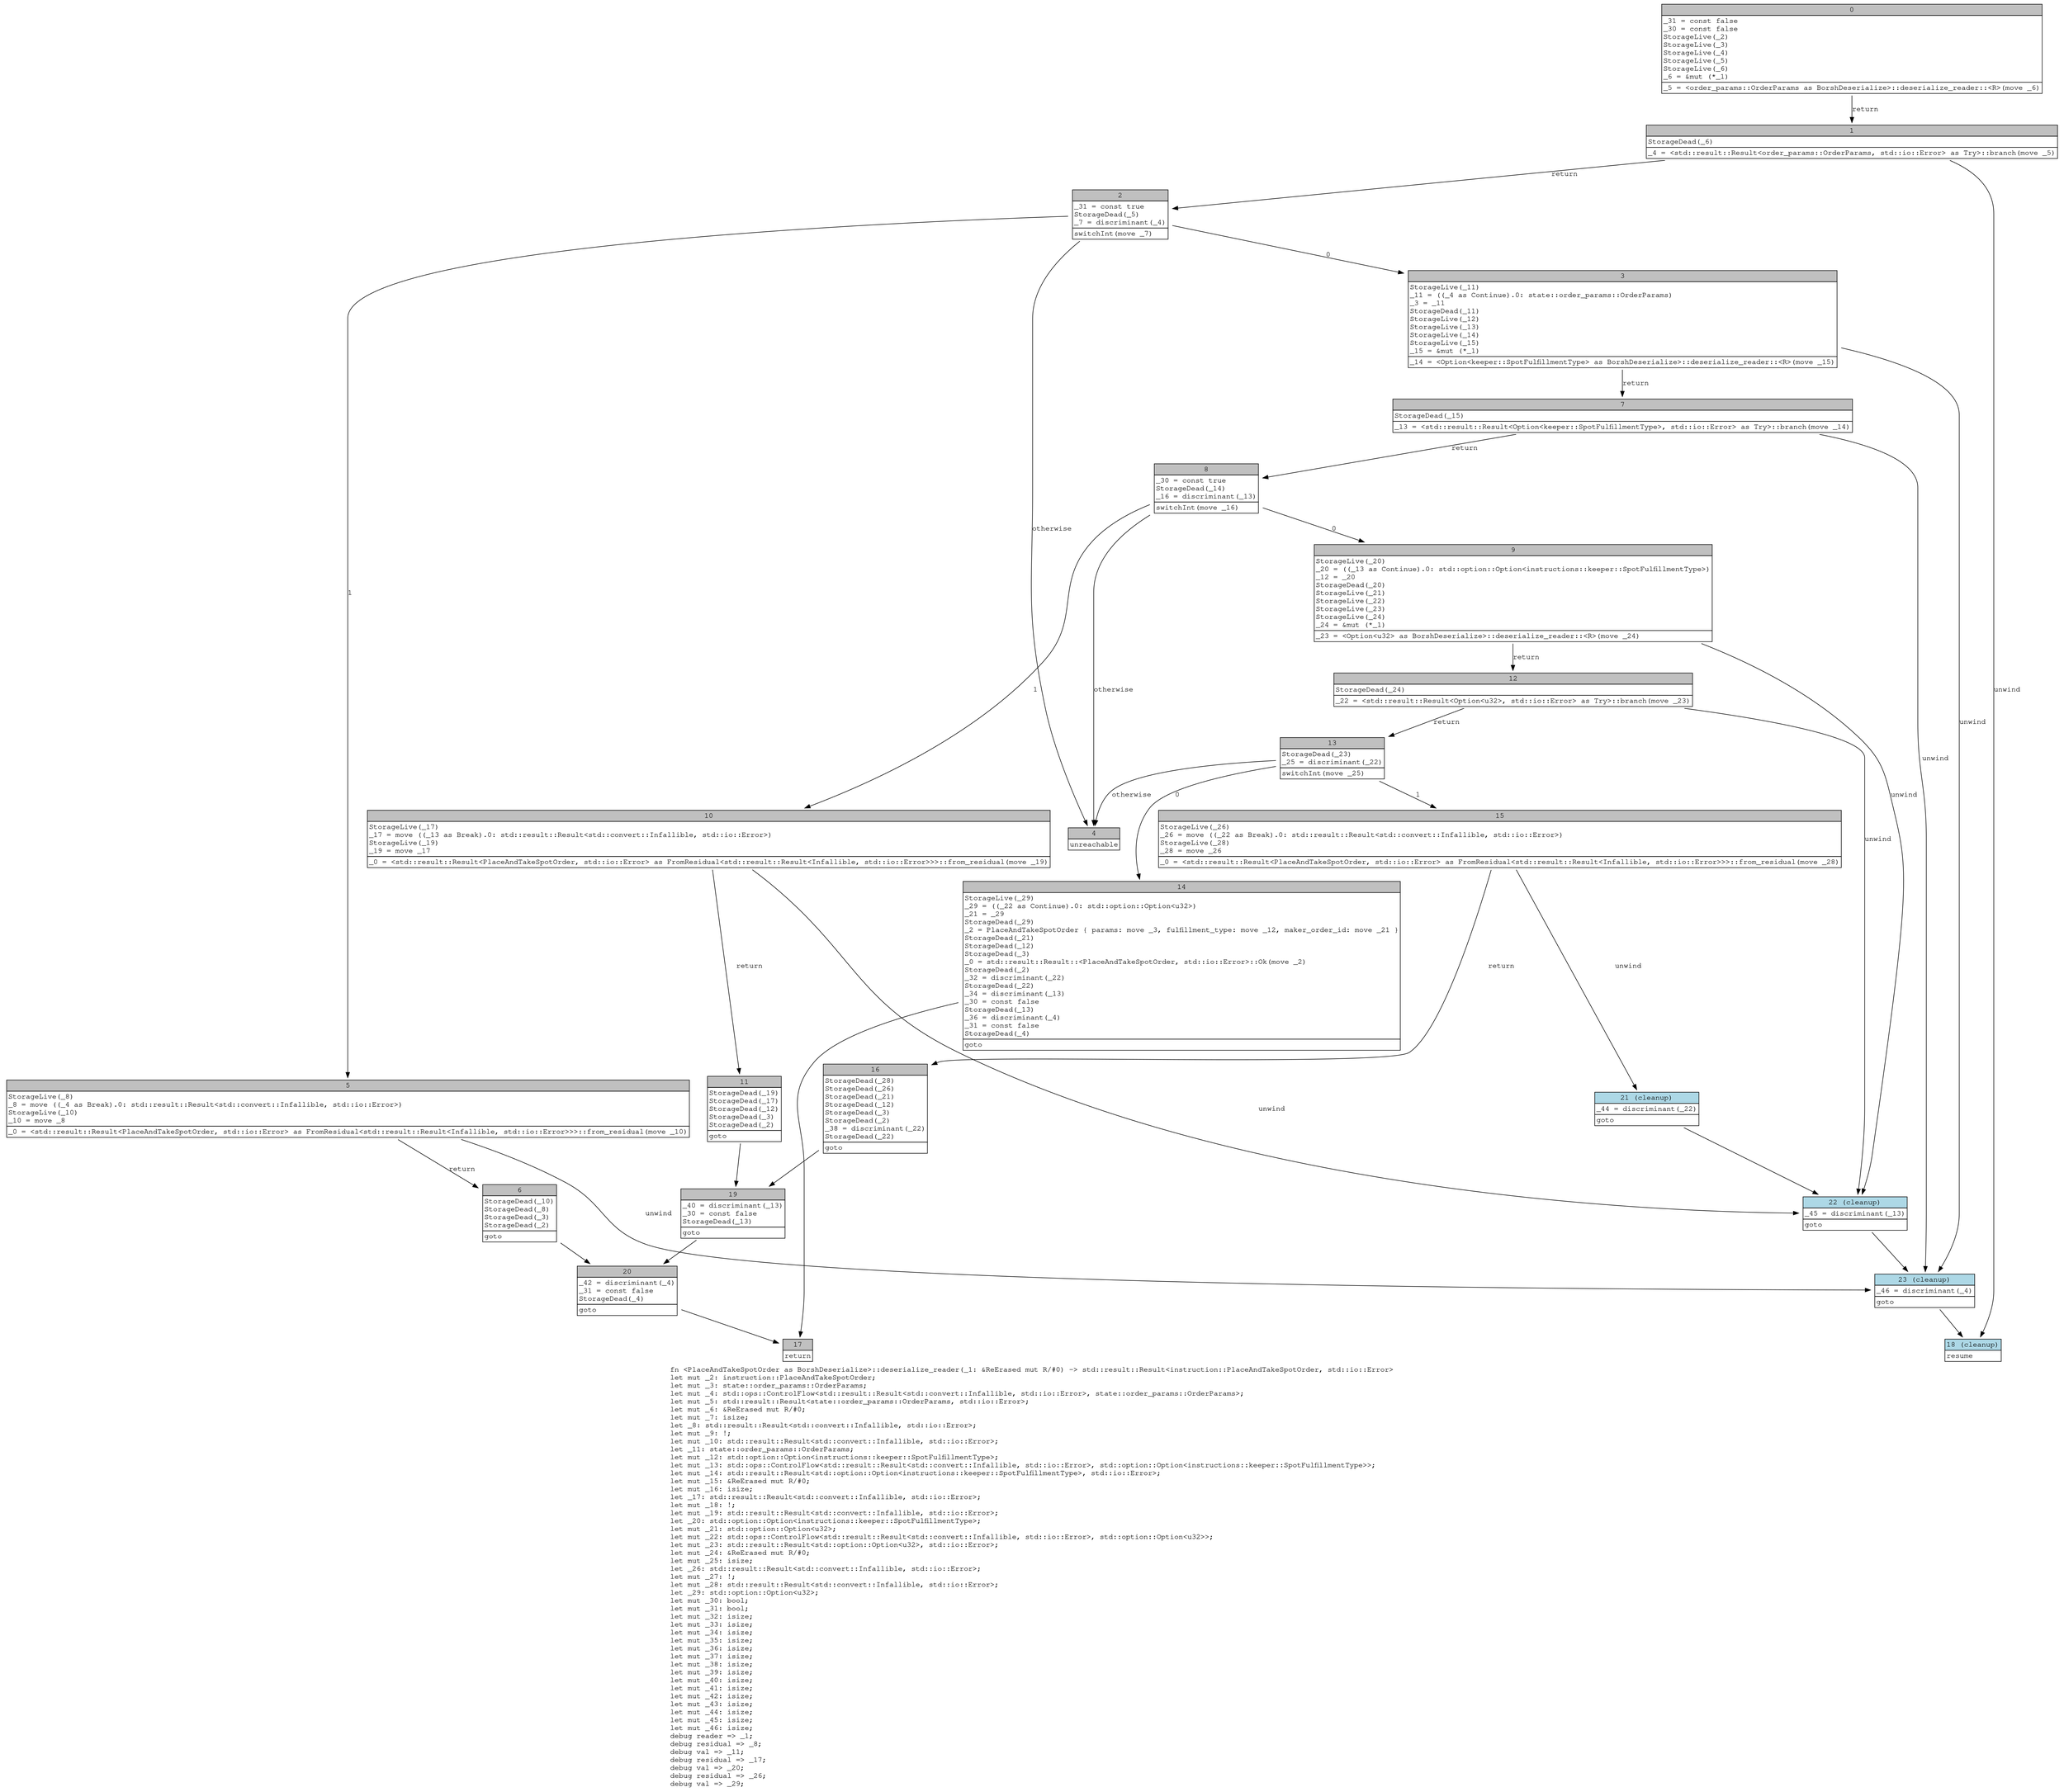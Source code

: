 digraph Mir_0_23136 {
    graph [fontname="Courier, monospace"];
    node [fontname="Courier, monospace"];
    edge [fontname="Courier, monospace"];
    label=<fn &lt;PlaceAndTakeSpotOrder as BorshDeserialize&gt;::deserialize_reader(_1: &amp;ReErased mut R/#0) -&gt; std::result::Result&lt;instruction::PlaceAndTakeSpotOrder, std::io::Error&gt;<br align="left"/>let mut _2: instruction::PlaceAndTakeSpotOrder;<br align="left"/>let mut _3: state::order_params::OrderParams;<br align="left"/>let mut _4: std::ops::ControlFlow&lt;std::result::Result&lt;std::convert::Infallible, std::io::Error&gt;, state::order_params::OrderParams&gt;;<br align="left"/>let mut _5: std::result::Result&lt;state::order_params::OrderParams, std::io::Error&gt;;<br align="left"/>let mut _6: &amp;ReErased mut R/#0;<br align="left"/>let mut _7: isize;<br align="left"/>let _8: std::result::Result&lt;std::convert::Infallible, std::io::Error&gt;;<br align="left"/>let mut _9: !;<br align="left"/>let mut _10: std::result::Result&lt;std::convert::Infallible, std::io::Error&gt;;<br align="left"/>let _11: state::order_params::OrderParams;<br align="left"/>let mut _12: std::option::Option&lt;instructions::keeper::SpotFulfillmentType&gt;;<br align="left"/>let mut _13: std::ops::ControlFlow&lt;std::result::Result&lt;std::convert::Infallible, std::io::Error&gt;, std::option::Option&lt;instructions::keeper::SpotFulfillmentType&gt;&gt;;<br align="left"/>let mut _14: std::result::Result&lt;std::option::Option&lt;instructions::keeper::SpotFulfillmentType&gt;, std::io::Error&gt;;<br align="left"/>let mut _15: &amp;ReErased mut R/#0;<br align="left"/>let mut _16: isize;<br align="left"/>let _17: std::result::Result&lt;std::convert::Infallible, std::io::Error&gt;;<br align="left"/>let mut _18: !;<br align="left"/>let mut _19: std::result::Result&lt;std::convert::Infallible, std::io::Error&gt;;<br align="left"/>let _20: std::option::Option&lt;instructions::keeper::SpotFulfillmentType&gt;;<br align="left"/>let mut _21: std::option::Option&lt;u32&gt;;<br align="left"/>let mut _22: std::ops::ControlFlow&lt;std::result::Result&lt;std::convert::Infallible, std::io::Error&gt;, std::option::Option&lt;u32&gt;&gt;;<br align="left"/>let mut _23: std::result::Result&lt;std::option::Option&lt;u32&gt;, std::io::Error&gt;;<br align="left"/>let mut _24: &amp;ReErased mut R/#0;<br align="left"/>let mut _25: isize;<br align="left"/>let _26: std::result::Result&lt;std::convert::Infallible, std::io::Error&gt;;<br align="left"/>let mut _27: !;<br align="left"/>let mut _28: std::result::Result&lt;std::convert::Infallible, std::io::Error&gt;;<br align="left"/>let _29: std::option::Option&lt;u32&gt;;<br align="left"/>let mut _30: bool;<br align="left"/>let mut _31: bool;<br align="left"/>let mut _32: isize;<br align="left"/>let mut _33: isize;<br align="left"/>let mut _34: isize;<br align="left"/>let mut _35: isize;<br align="left"/>let mut _36: isize;<br align="left"/>let mut _37: isize;<br align="left"/>let mut _38: isize;<br align="left"/>let mut _39: isize;<br align="left"/>let mut _40: isize;<br align="left"/>let mut _41: isize;<br align="left"/>let mut _42: isize;<br align="left"/>let mut _43: isize;<br align="left"/>let mut _44: isize;<br align="left"/>let mut _45: isize;<br align="left"/>let mut _46: isize;<br align="left"/>debug reader =&gt; _1;<br align="left"/>debug residual =&gt; _8;<br align="left"/>debug val =&gt; _11;<br align="left"/>debug residual =&gt; _17;<br align="left"/>debug val =&gt; _20;<br align="left"/>debug residual =&gt; _26;<br align="left"/>debug val =&gt; _29;<br align="left"/>>;
    bb0__0_23136 [shape="none", label=<<table border="0" cellborder="1" cellspacing="0"><tr><td bgcolor="gray" align="center" colspan="1">0</td></tr><tr><td align="left" balign="left">_31 = const false<br/>_30 = const false<br/>StorageLive(_2)<br/>StorageLive(_3)<br/>StorageLive(_4)<br/>StorageLive(_5)<br/>StorageLive(_6)<br/>_6 = &amp;mut (*_1)<br/></td></tr><tr><td align="left">_5 = &lt;order_params::OrderParams as BorshDeserialize&gt;::deserialize_reader::&lt;R&gt;(move _6)</td></tr></table>>];
    bb1__0_23136 [shape="none", label=<<table border="0" cellborder="1" cellspacing="0"><tr><td bgcolor="gray" align="center" colspan="1">1</td></tr><tr><td align="left" balign="left">StorageDead(_6)<br/></td></tr><tr><td align="left">_4 = &lt;std::result::Result&lt;order_params::OrderParams, std::io::Error&gt; as Try&gt;::branch(move _5)</td></tr></table>>];
    bb2__0_23136 [shape="none", label=<<table border="0" cellborder="1" cellspacing="0"><tr><td bgcolor="gray" align="center" colspan="1">2</td></tr><tr><td align="left" balign="left">_31 = const true<br/>StorageDead(_5)<br/>_7 = discriminant(_4)<br/></td></tr><tr><td align="left">switchInt(move _7)</td></tr></table>>];
    bb3__0_23136 [shape="none", label=<<table border="0" cellborder="1" cellspacing="0"><tr><td bgcolor="gray" align="center" colspan="1">3</td></tr><tr><td align="left" balign="left">StorageLive(_11)<br/>_11 = ((_4 as Continue).0: state::order_params::OrderParams)<br/>_3 = _11<br/>StorageDead(_11)<br/>StorageLive(_12)<br/>StorageLive(_13)<br/>StorageLive(_14)<br/>StorageLive(_15)<br/>_15 = &amp;mut (*_1)<br/></td></tr><tr><td align="left">_14 = &lt;Option&lt;keeper::SpotFulfillmentType&gt; as BorshDeserialize&gt;::deserialize_reader::&lt;R&gt;(move _15)</td></tr></table>>];
    bb4__0_23136 [shape="none", label=<<table border="0" cellborder="1" cellspacing="0"><tr><td bgcolor="gray" align="center" colspan="1">4</td></tr><tr><td align="left">unreachable</td></tr></table>>];
    bb5__0_23136 [shape="none", label=<<table border="0" cellborder="1" cellspacing="0"><tr><td bgcolor="gray" align="center" colspan="1">5</td></tr><tr><td align="left" balign="left">StorageLive(_8)<br/>_8 = move ((_4 as Break).0: std::result::Result&lt;std::convert::Infallible, std::io::Error&gt;)<br/>StorageLive(_10)<br/>_10 = move _8<br/></td></tr><tr><td align="left">_0 = &lt;std::result::Result&lt;PlaceAndTakeSpotOrder, std::io::Error&gt; as FromResidual&lt;std::result::Result&lt;Infallible, std::io::Error&gt;&gt;&gt;::from_residual(move _10)</td></tr></table>>];
    bb6__0_23136 [shape="none", label=<<table border="0" cellborder="1" cellspacing="0"><tr><td bgcolor="gray" align="center" colspan="1">6</td></tr><tr><td align="left" balign="left">StorageDead(_10)<br/>StorageDead(_8)<br/>StorageDead(_3)<br/>StorageDead(_2)<br/></td></tr><tr><td align="left">goto</td></tr></table>>];
    bb7__0_23136 [shape="none", label=<<table border="0" cellborder="1" cellspacing="0"><tr><td bgcolor="gray" align="center" colspan="1">7</td></tr><tr><td align="left" balign="left">StorageDead(_15)<br/></td></tr><tr><td align="left">_13 = &lt;std::result::Result&lt;Option&lt;keeper::SpotFulfillmentType&gt;, std::io::Error&gt; as Try&gt;::branch(move _14)</td></tr></table>>];
    bb8__0_23136 [shape="none", label=<<table border="0" cellborder="1" cellspacing="0"><tr><td bgcolor="gray" align="center" colspan="1">8</td></tr><tr><td align="left" balign="left">_30 = const true<br/>StorageDead(_14)<br/>_16 = discriminant(_13)<br/></td></tr><tr><td align="left">switchInt(move _16)</td></tr></table>>];
    bb9__0_23136 [shape="none", label=<<table border="0" cellborder="1" cellspacing="0"><tr><td bgcolor="gray" align="center" colspan="1">9</td></tr><tr><td align="left" balign="left">StorageLive(_20)<br/>_20 = ((_13 as Continue).0: std::option::Option&lt;instructions::keeper::SpotFulfillmentType&gt;)<br/>_12 = _20<br/>StorageDead(_20)<br/>StorageLive(_21)<br/>StorageLive(_22)<br/>StorageLive(_23)<br/>StorageLive(_24)<br/>_24 = &amp;mut (*_1)<br/></td></tr><tr><td align="left">_23 = &lt;Option&lt;u32&gt; as BorshDeserialize&gt;::deserialize_reader::&lt;R&gt;(move _24)</td></tr></table>>];
    bb10__0_23136 [shape="none", label=<<table border="0" cellborder="1" cellspacing="0"><tr><td bgcolor="gray" align="center" colspan="1">10</td></tr><tr><td align="left" balign="left">StorageLive(_17)<br/>_17 = move ((_13 as Break).0: std::result::Result&lt;std::convert::Infallible, std::io::Error&gt;)<br/>StorageLive(_19)<br/>_19 = move _17<br/></td></tr><tr><td align="left">_0 = &lt;std::result::Result&lt;PlaceAndTakeSpotOrder, std::io::Error&gt; as FromResidual&lt;std::result::Result&lt;Infallible, std::io::Error&gt;&gt;&gt;::from_residual(move _19)</td></tr></table>>];
    bb11__0_23136 [shape="none", label=<<table border="0" cellborder="1" cellspacing="0"><tr><td bgcolor="gray" align="center" colspan="1">11</td></tr><tr><td align="left" balign="left">StorageDead(_19)<br/>StorageDead(_17)<br/>StorageDead(_12)<br/>StorageDead(_3)<br/>StorageDead(_2)<br/></td></tr><tr><td align="left">goto</td></tr></table>>];
    bb12__0_23136 [shape="none", label=<<table border="0" cellborder="1" cellspacing="0"><tr><td bgcolor="gray" align="center" colspan="1">12</td></tr><tr><td align="left" balign="left">StorageDead(_24)<br/></td></tr><tr><td align="left">_22 = &lt;std::result::Result&lt;Option&lt;u32&gt;, std::io::Error&gt; as Try&gt;::branch(move _23)</td></tr></table>>];
    bb13__0_23136 [shape="none", label=<<table border="0" cellborder="1" cellspacing="0"><tr><td bgcolor="gray" align="center" colspan="1">13</td></tr><tr><td align="left" balign="left">StorageDead(_23)<br/>_25 = discriminant(_22)<br/></td></tr><tr><td align="left">switchInt(move _25)</td></tr></table>>];
    bb14__0_23136 [shape="none", label=<<table border="0" cellborder="1" cellspacing="0"><tr><td bgcolor="gray" align="center" colspan="1">14</td></tr><tr><td align="left" balign="left">StorageLive(_29)<br/>_29 = ((_22 as Continue).0: std::option::Option&lt;u32&gt;)<br/>_21 = _29<br/>StorageDead(_29)<br/>_2 = PlaceAndTakeSpotOrder { params: move _3, fulfillment_type: move _12, maker_order_id: move _21 }<br/>StorageDead(_21)<br/>StorageDead(_12)<br/>StorageDead(_3)<br/>_0 = std::result::Result::&lt;PlaceAndTakeSpotOrder, std::io::Error&gt;::Ok(move _2)<br/>StorageDead(_2)<br/>_32 = discriminant(_22)<br/>StorageDead(_22)<br/>_34 = discriminant(_13)<br/>_30 = const false<br/>StorageDead(_13)<br/>_36 = discriminant(_4)<br/>_31 = const false<br/>StorageDead(_4)<br/></td></tr><tr><td align="left">goto</td></tr></table>>];
    bb15__0_23136 [shape="none", label=<<table border="0" cellborder="1" cellspacing="0"><tr><td bgcolor="gray" align="center" colspan="1">15</td></tr><tr><td align="left" balign="left">StorageLive(_26)<br/>_26 = move ((_22 as Break).0: std::result::Result&lt;std::convert::Infallible, std::io::Error&gt;)<br/>StorageLive(_28)<br/>_28 = move _26<br/></td></tr><tr><td align="left">_0 = &lt;std::result::Result&lt;PlaceAndTakeSpotOrder, std::io::Error&gt; as FromResidual&lt;std::result::Result&lt;Infallible, std::io::Error&gt;&gt;&gt;::from_residual(move _28)</td></tr></table>>];
    bb16__0_23136 [shape="none", label=<<table border="0" cellborder="1" cellspacing="0"><tr><td bgcolor="gray" align="center" colspan="1">16</td></tr><tr><td align="left" balign="left">StorageDead(_28)<br/>StorageDead(_26)<br/>StorageDead(_21)<br/>StorageDead(_12)<br/>StorageDead(_3)<br/>StorageDead(_2)<br/>_38 = discriminant(_22)<br/>StorageDead(_22)<br/></td></tr><tr><td align="left">goto</td></tr></table>>];
    bb17__0_23136 [shape="none", label=<<table border="0" cellborder="1" cellspacing="0"><tr><td bgcolor="gray" align="center" colspan="1">17</td></tr><tr><td align="left">return</td></tr></table>>];
    bb18__0_23136 [shape="none", label=<<table border="0" cellborder="1" cellspacing="0"><tr><td bgcolor="lightblue" align="center" colspan="1">18 (cleanup)</td></tr><tr><td align="left">resume</td></tr></table>>];
    bb19__0_23136 [shape="none", label=<<table border="0" cellborder="1" cellspacing="0"><tr><td bgcolor="gray" align="center" colspan="1">19</td></tr><tr><td align="left" balign="left">_40 = discriminant(_13)<br/>_30 = const false<br/>StorageDead(_13)<br/></td></tr><tr><td align="left">goto</td></tr></table>>];
    bb20__0_23136 [shape="none", label=<<table border="0" cellborder="1" cellspacing="0"><tr><td bgcolor="gray" align="center" colspan="1">20</td></tr><tr><td align="left" balign="left">_42 = discriminant(_4)<br/>_31 = const false<br/>StorageDead(_4)<br/></td></tr><tr><td align="left">goto</td></tr></table>>];
    bb21__0_23136 [shape="none", label=<<table border="0" cellborder="1" cellspacing="0"><tr><td bgcolor="lightblue" align="center" colspan="1">21 (cleanup)</td></tr><tr><td align="left" balign="left">_44 = discriminant(_22)<br/></td></tr><tr><td align="left">goto</td></tr></table>>];
    bb22__0_23136 [shape="none", label=<<table border="0" cellborder="1" cellspacing="0"><tr><td bgcolor="lightblue" align="center" colspan="1">22 (cleanup)</td></tr><tr><td align="left" balign="left">_45 = discriminant(_13)<br/></td></tr><tr><td align="left">goto</td></tr></table>>];
    bb23__0_23136 [shape="none", label=<<table border="0" cellborder="1" cellspacing="0"><tr><td bgcolor="lightblue" align="center" colspan="1">23 (cleanup)</td></tr><tr><td align="left" balign="left">_46 = discriminant(_4)<br/></td></tr><tr><td align="left">goto</td></tr></table>>];
    bb0__0_23136 -> bb1__0_23136 [label="return"];
    bb1__0_23136 -> bb2__0_23136 [label="return"];
    bb1__0_23136 -> bb18__0_23136 [label="unwind"];
    bb2__0_23136 -> bb3__0_23136 [label="0"];
    bb2__0_23136 -> bb5__0_23136 [label="1"];
    bb2__0_23136 -> bb4__0_23136 [label="otherwise"];
    bb3__0_23136 -> bb7__0_23136 [label="return"];
    bb3__0_23136 -> bb23__0_23136 [label="unwind"];
    bb5__0_23136 -> bb6__0_23136 [label="return"];
    bb5__0_23136 -> bb23__0_23136 [label="unwind"];
    bb6__0_23136 -> bb20__0_23136 [label=""];
    bb7__0_23136 -> bb8__0_23136 [label="return"];
    bb7__0_23136 -> bb23__0_23136 [label="unwind"];
    bb8__0_23136 -> bb9__0_23136 [label="0"];
    bb8__0_23136 -> bb10__0_23136 [label="1"];
    bb8__0_23136 -> bb4__0_23136 [label="otherwise"];
    bb9__0_23136 -> bb12__0_23136 [label="return"];
    bb9__0_23136 -> bb22__0_23136 [label="unwind"];
    bb10__0_23136 -> bb11__0_23136 [label="return"];
    bb10__0_23136 -> bb22__0_23136 [label="unwind"];
    bb11__0_23136 -> bb19__0_23136 [label=""];
    bb12__0_23136 -> bb13__0_23136 [label="return"];
    bb12__0_23136 -> bb22__0_23136 [label="unwind"];
    bb13__0_23136 -> bb14__0_23136 [label="0"];
    bb13__0_23136 -> bb15__0_23136 [label="1"];
    bb13__0_23136 -> bb4__0_23136 [label="otherwise"];
    bb14__0_23136 -> bb17__0_23136 [label=""];
    bb15__0_23136 -> bb16__0_23136 [label="return"];
    bb15__0_23136 -> bb21__0_23136 [label="unwind"];
    bb16__0_23136 -> bb19__0_23136 [label=""];
    bb19__0_23136 -> bb20__0_23136 [label=""];
    bb20__0_23136 -> bb17__0_23136 [label=""];
    bb21__0_23136 -> bb22__0_23136 [label=""];
    bb22__0_23136 -> bb23__0_23136 [label=""];
    bb23__0_23136 -> bb18__0_23136 [label=""];
}
